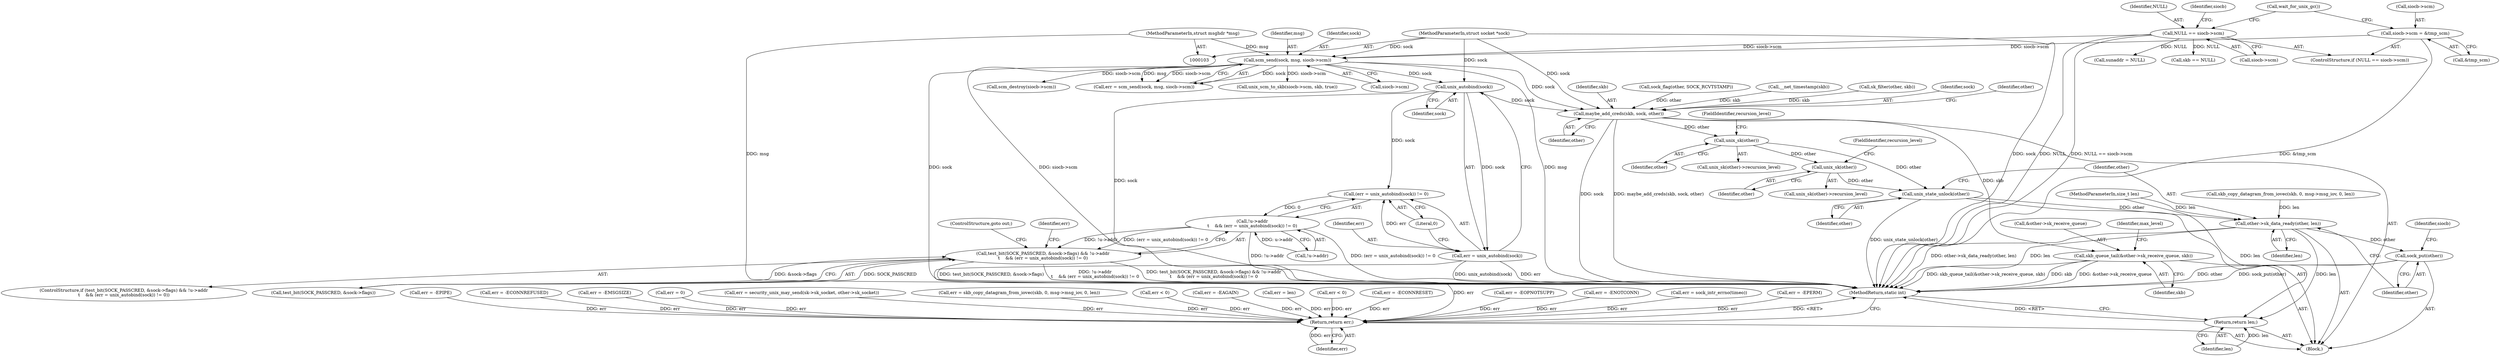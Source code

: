 digraph "0_linux_e0e3cea46d31d23dc40df0a49a7a2c04fe8edfea_0@pointer" {
"1000247" [label="(Call,unix_autobind(sock))"];
"1000169" [label="(Call,scm_send(sock, msg, siocb->scm))"];
"1000105" [label="(MethodParameterIn,struct socket *sock)"];
"1000106" [label="(MethodParameterIn,struct msghdr *msg)"];
"1000155" [label="(Call,NULL == siocb->scm)"];
"1000160" [label="(Call,siocb->scm = &tmp_scm)"];
"1000244" [label="(Call,(err = unix_autobind(sock)) != 0)"];
"1000239" [label="(Call,!u->addr\n\t    && (err = unix_autobind(sock)) != 0)"];
"1000232" [label="(Call,test_bit(SOCK_PASSCRED, &sock->flags) && !u->addr\n\t    && (err = unix_autobind(sock)) != 0)"];
"1000245" [label="(Call,err = unix_autobind(sock))"];
"1000577" [label="(Return,return err;)"];
"1000526" [label="(Call,maybe_add_creds(skb, sock, other))"];
"1000530" [label="(Call,skb_queue_tail(&other->sk_receive_queue, skb))"];
"1000540" [label="(Call,unix_sk(other))"];
"1000545" [label="(Call,unix_sk(other))"];
"1000549" [label="(Call,unix_state_unlock(other))"];
"1000551" [label="(Call,other->sk_data_ready(other, len))"];
"1000554" [label="(Call,sock_put(other))"];
"1000560" [label="(Return,return len;)"];
"1000232" [label="(Call,test_bit(SOCK_PASSCRED, &sock->flags) && !u->addr\n\t    && (err = unix_autobind(sock)) != 0)"];
"1000530" [label="(Call,skb_queue_tail(&other->sk_receive_queue, skb))"];
"1000181" [label="(Call,err = -EOPNOTSUPP)"];
"1000219" [label="(Call,err = -ENOTCONN)"];
"1000156" [label="(Identifier,NULL)"];
"1000511" [label="(Call,err = sock_intr_errno(timeo))"];
"1000402" [label="(Call,err = -EPERM)"];
"1000240" [label="(Call,!u->addr)"];
"1000573" [label="(Call,scm_destroy(siocb->scm))"];
"1000162" [label="(Identifier,siocb)"];
"1000541" [label="(Identifier,other)"];
"1000233" [label="(Call,test_bit(SOCK_PASSCRED, &sock->flags))"];
"1000578" [label="(Identifier,err)"];
"1000154" [label="(ControlStructure,if (NULL == siocb->scm))"];
"1000533" [label="(Identifier,other)"];
"1000170" [label="(Identifier,sock)"];
"1000247" [label="(Call,unix_autobind(sock))"];
"1000252" [label="(Identifier,err)"];
"1000167" [label="(Call,err = scm_send(sock, msg, siocb->scm))"];
"1000248" [label="(Identifier,sock)"];
"1000458" [label="(Call,err = -EPIPE)"];
"1000171" [label="(Identifier,msg)"];
"1000527" [label="(Identifier,skb)"];
"1000443" [label="(Call,err = -ECONNREFUSED)"];
"1000251" [label="(Call,err = -EMSGSIZE)"];
"1000161" [label="(Call,siocb->scm)"];
"1000546" [label="(Identifier,other)"];
"1000164" [label="(Call,&tmp_scm)"];
"1000160" [label="(Call,siocb->scm = &tmp_scm)"];
"1000169" [label="(Call,scm_send(sock, msg, siocb->scm))"];
"1000216" [label="(Call,sunaddr = NULL)"];
"1000542" [label="(FieldIdentifier,recursion_level)"];
"1000245" [label="(Call,err = unix_autobind(sock))"];
"1000544" [label="(Call,unix_sk(other)->recursion_level)"];
"1000244" [label="(Call,(err = unix_autobind(sock)) != 0)"];
"1000547" [label="(FieldIdentifier,recursion_level)"];
"1000231" [label="(ControlStructure,if (test_bit(SOCK_PASSCRED, &sock->flags) && !u->addr\n\t    && (err = unix_autobind(sock)) != 0))"];
"1000558" [label="(Identifier,siocb)"];
"1000521" [label="(Call,sock_flag(other, SOCK_RCVTSTAMP))"];
"1000250" [label="(ControlStructure,goto out;)"];
"1000294" [label="(Call,skb == NULL)"];
"1000540" [label="(Call,unix_sk(other))"];
"1000531" [label="(Call,&other->sk_receive_queue)"];
"1000249" [label="(Literal,0)"];
"1000545" [label="(Call,unix_sk(other))"];
"1000155" [label="(Call,NULL == siocb->scm)"];
"1000157" [label="(Call,siocb->scm)"];
"1000553" [label="(Identifier,len)"];
"1000529" [label="(Identifier,other)"];
"1000535" [label="(Identifier,skb)"];
"1000538" [label="(Identifier,max_level)"];
"1000108" [label="(Block,)"];
"1000300" [label="(Call,unix_scm_to_skb(siocb->scm, skb, true))"];
"1000554" [label="(Call,sock_put(other))"];
"1000539" [label="(Call,unix_sk(other)->recursion_level)"];
"1000107" [label="(MethodParameterIn,size_t len)"];
"1000560" [label="(Return,return len;)"];
"1000421" [label="(Call,err = 0)"];
"1000549" [label="(Call,unix_state_unlock(other))"];
"1000106" [label="(MethodParameterIn,struct msghdr *msg)"];
"1000476" [label="(Call,err = security_unix_may_send(sk->sk_socket, other->sk_socket))"];
"1000338" [label="(Call,skb_copy_datagram_from_iovec(skb, 0, msg->msg_iov, 0, len))"];
"1000524" [label="(Call,__net_timestamp(skb))"];
"1000105" [label="(MethodParameterIn,struct socket *sock)"];
"1000336" [label="(Call,err = skb_copy_datagram_from_iovec(skb, 0, msg->msg_iov, 0, len))"];
"1000579" [label="(MethodReturn,static int)"];
"1000166" [label="(Call,wait_for_unix_gc())"];
"1000307" [label="(Call,err < 0)"];
"1000526" [label="(Call,maybe_add_creds(skb, sock, other))"];
"1000246" [label="(Identifier,err)"];
"1000577" [label="(Return,return err;)"];
"1000552" [label="(Identifier,other)"];
"1000391" [label="(Call,sk_filter(other, skb))"];
"1000561" [label="(Identifier,len)"];
"1000501" [label="(Call,err = -EAGAIN)"];
"1000396" [label="(Call,err = len)"];
"1000207" [label="(Call,err < 0)"];
"1000551" [label="(Call,other->sk_data_ready(other, len))"];
"1000528" [label="(Identifier,sock)"];
"1000550" [label="(Identifier,other)"];
"1000172" [label="(Call,siocb->scm)"];
"1000363" [label="(Call,err = -ECONNRESET)"];
"1000239" [label="(Call,!u->addr\n\t    && (err = unix_autobind(sock)) != 0)"];
"1000555" [label="(Identifier,other)"];
"1000247" -> "1000245"  [label="AST: "];
"1000247" -> "1000248"  [label="CFG: "];
"1000248" -> "1000247"  [label="AST: "];
"1000245" -> "1000247"  [label="CFG: "];
"1000247" -> "1000579"  [label="DDG: sock"];
"1000247" -> "1000244"  [label="DDG: sock"];
"1000247" -> "1000245"  [label="DDG: sock"];
"1000169" -> "1000247"  [label="DDG: sock"];
"1000105" -> "1000247"  [label="DDG: sock"];
"1000247" -> "1000526"  [label="DDG: sock"];
"1000169" -> "1000167"  [label="AST: "];
"1000169" -> "1000172"  [label="CFG: "];
"1000170" -> "1000169"  [label="AST: "];
"1000171" -> "1000169"  [label="AST: "];
"1000172" -> "1000169"  [label="AST: "];
"1000167" -> "1000169"  [label="CFG: "];
"1000169" -> "1000579"  [label="DDG: siocb->scm"];
"1000169" -> "1000579"  [label="DDG: msg"];
"1000169" -> "1000579"  [label="DDG: sock"];
"1000169" -> "1000167"  [label="DDG: sock"];
"1000169" -> "1000167"  [label="DDG: msg"];
"1000169" -> "1000167"  [label="DDG: siocb->scm"];
"1000105" -> "1000169"  [label="DDG: sock"];
"1000106" -> "1000169"  [label="DDG: msg"];
"1000155" -> "1000169"  [label="DDG: siocb->scm"];
"1000160" -> "1000169"  [label="DDG: siocb->scm"];
"1000169" -> "1000300"  [label="DDG: siocb->scm"];
"1000169" -> "1000526"  [label="DDG: sock"];
"1000169" -> "1000573"  [label="DDG: siocb->scm"];
"1000105" -> "1000103"  [label="AST: "];
"1000105" -> "1000579"  [label="DDG: sock"];
"1000105" -> "1000526"  [label="DDG: sock"];
"1000106" -> "1000103"  [label="AST: "];
"1000106" -> "1000579"  [label="DDG: msg"];
"1000155" -> "1000154"  [label="AST: "];
"1000155" -> "1000157"  [label="CFG: "];
"1000156" -> "1000155"  [label="AST: "];
"1000157" -> "1000155"  [label="AST: "];
"1000162" -> "1000155"  [label="CFG: "];
"1000166" -> "1000155"  [label="CFG: "];
"1000155" -> "1000579"  [label="DDG: NULL == siocb->scm"];
"1000155" -> "1000579"  [label="DDG: NULL"];
"1000155" -> "1000216"  [label="DDG: NULL"];
"1000155" -> "1000294"  [label="DDG: NULL"];
"1000160" -> "1000154"  [label="AST: "];
"1000160" -> "1000164"  [label="CFG: "];
"1000161" -> "1000160"  [label="AST: "];
"1000164" -> "1000160"  [label="AST: "];
"1000166" -> "1000160"  [label="CFG: "];
"1000160" -> "1000579"  [label="DDG: &tmp_scm"];
"1000244" -> "1000239"  [label="AST: "];
"1000244" -> "1000249"  [label="CFG: "];
"1000245" -> "1000244"  [label="AST: "];
"1000249" -> "1000244"  [label="AST: "];
"1000239" -> "1000244"  [label="CFG: "];
"1000244" -> "1000239"  [label="DDG: 0"];
"1000245" -> "1000244"  [label="DDG: err"];
"1000239" -> "1000232"  [label="AST: "];
"1000239" -> "1000240"  [label="CFG: "];
"1000240" -> "1000239"  [label="AST: "];
"1000232" -> "1000239"  [label="CFG: "];
"1000239" -> "1000579"  [label="DDG: !u->addr"];
"1000239" -> "1000579"  [label="DDG: (err = unix_autobind(sock)) != 0"];
"1000239" -> "1000232"  [label="DDG: !u->addr"];
"1000239" -> "1000232"  [label="DDG: (err = unix_autobind(sock)) != 0"];
"1000240" -> "1000239"  [label="DDG: u->addr"];
"1000232" -> "1000231"  [label="AST: "];
"1000232" -> "1000233"  [label="CFG: "];
"1000233" -> "1000232"  [label="AST: "];
"1000250" -> "1000232"  [label="CFG: "];
"1000252" -> "1000232"  [label="CFG: "];
"1000232" -> "1000579"  [label="DDG: test_bit(SOCK_PASSCRED, &sock->flags)"];
"1000232" -> "1000579"  [label="DDG: !u->addr\n\t    && (err = unix_autobind(sock)) != 0"];
"1000232" -> "1000579"  [label="DDG: test_bit(SOCK_PASSCRED, &sock->flags) && !u->addr\n\t    && (err = unix_autobind(sock)) != 0"];
"1000233" -> "1000232"  [label="DDG: SOCK_PASSCRED"];
"1000233" -> "1000232"  [label="DDG: &sock->flags"];
"1000246" -> "1000245"  [label="AST: "];
"1000249" -> "1000245"  [label="CFG: "];
"1000245" -> "1000579"  [label="DDG: err"];
"1000245" -> "1000579"  [label="DDG: unix_autobind(sock)"];
"1000245" -> "1000577"  [label="DDG: err"];
"1000577" -> "1000108"  [label="AST: "];
"1000577" -> "1000578"  [label="CFG: "];
"1000578" -> "1000577"  [label="AST: "];
"1000579" -> "1000577"  [label="CFG: "];
"1000577" -> "1000579"  [label="DDG: <RET>"];
"1000578" -> "1000577"  [label="DDG: err"];
"1000181" -> "1000577"  [label="DDG: err"];
"1000396" -> "1000577"  [label="DDG: err"];
"1000458" -> "1000577"  [label="DDG: err"];
"1000363" -> "1000577"  [label="DDG: err"];
"1000251" -> "1000577"  [label="DDG: err"];
"1000402" -> "1000577"  [label="DDG: err"];
"1000421" -> "1000577"  [label="DDG: err"];
"1000336" -> "1000577"  [label="DDG: err"];
"1000443" -> "1000577"  [label="DDG: err"];
"1000501" -> "1000577"  [label="DDG: err"];
"1000207" -> "1000577"  [label="DDG: err"];
"1000476" -> "1000577"  [label="DDG: err"];
"1000511" -> "1000577"  [label="DDG: err"];
"1000219" -> "1000577"  [label="DDG: err"];
"1000307" -> "1000577"  [label="DDG: err"];
"1000526" -> "1000108"  [label="AST: "];
"1000526" -> "1000529"  [label="CFG: "];
"1000527" -> "1000526"  [label="AST: "];
"1000528" -> "1000526"  [label="AST: "];
"1000529" -> "1000526"  [label="AST: "];
"1000533" -> "1000526"  [label="CFG: "];
"1000526" -> "1000579"  [label="DDG: sock"];
"1000526" -> "1000579"  [label="DDG: maybe_add_creds(skb, sock, other)"];
"1000524" -> "1000526"  [label="DDG: skb"];
"1000391" -> "1000526"  [label="DDG: skb"];
"1000521" -> "1000526"  [label="DDG: other"];
"1000526" -> "1000530"  [label="DDG: skb"];
"1000526" -> "1000540"  [label="DDG: other"];
"1000530" -> "1000108"  [label="AST: "];
"1000530" -> "1000535"  [label="CFG: "];
"1000531" -> "1000530"  [label="AST: "];
"1000535" -> "1000530"  [label="AST: "];
"1000538" -> "1000530"  [label="CFG: "];
"1000530" -> "1000579"  [label="DDG: &other->sk_receive_queue"];
"1000530" -> "1000579"  [label="DDG: skb_queue_tail(&other->sk_receive_queue, skb)"];
"1000530" -> "1000579"  [label="DDG: skb"];
"1000540" -> "1000539"  [label="AST: "];
"1000540" -> "1000541"  [label="CFG: "];
"1000541" -> "1000540"  [label="AST: "];
"1000542" -> "1000540"  [label="CFG: "];
"1000540" -> "1000545"  [label="DDG: other"];
"1000540" -> "1000549"  [label="DDG: other"];
"1000545" -> "1000544"  [label="AST: "];
"1000545" -> "1000546"  [label="CFG: "];
"1000546" -> "1000545"  [label="AST: "];
"1000547" -> "1000545"  [label="CFG: "];
"1000545" -> "1000549"  [label="DDG: other"];
"1000549" -> "1000108"  [label="AST: "];
"1000549" -> "1000550"  [label="CFG: "];
"1000550" -> "1000549"  [label="AST: "];
"1000552" -> "1000549"  [label="CFG: "];
"1000549" -> "1000579"  [label="DDG: unix_state_unlock(other)"];
"1000549" -> "1000551"  [label="DDG: other"];
"1000551" -> "1000108"  [label="AST: "];
"1000551" -> "1000553"  [label="CFG: "];
"1000552" -> "1000551"  [label="AST: "];
"1000553" -> "1000551"  [label="AST: "];
"1000555" -> "1000551"  [label="CFG: "];
"1000551" -> "1000579"  [label="DDG: len"];
"1000551" -> "1000579"  [label="DDG: other->sk_data_ready(other, len)"];
"1000338" -> "1000551"  [label="DDG: len"];
"1000107" -> "1000551"  [label="DDG: len"];
"1000551" -> "1000554"  [label="DDG: other"];
"1000551" -> "1000560"  [label="DDG: len"];
"1000554" -> "1000108"  [label="AST: "];
"1000554" -> "1000555"  [label="CFG: "];
"1000555" -> "1000554"  [label="AST: "];
"1000558" -> "1000554"  [label="CFG: "];
"1000554" -> "1000579"  [label="DDG: sock_put(other)"];
"1000554" -> "1000579"  [label="DDG: other"];
"1000560" -> "1000108"  [label="AST: "];
"1000560" -> "1000561"  [label="CFG: "];
"1000561" -> "1000560"  [label="AST: "];
"1000579" -> "1000560"  [label="CFG: "];
"1000560" -> "1000579"  [label="DDG: <RET>"];
"1000561" -> "1000560"  [label="DDG: len"];
"1000107" -> "1000560"  [label="DDG: len"];
}
